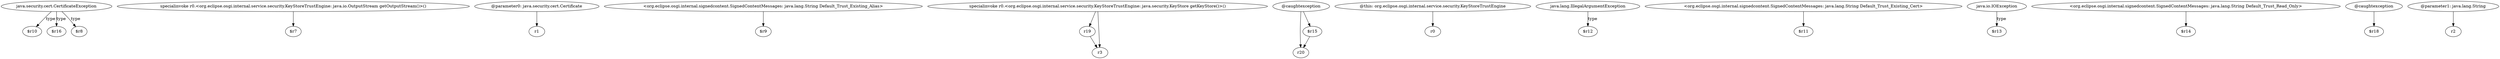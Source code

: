 digraph g {
0[label="java.security.cert.CertificateException"]
1[label="$r10"]
0->1[label="type"]
2[label="specialinvoke r0.<org.eclipse.osgi.internal.service.security.KeyStoreTrustEngine: java.io.OutputStream getOutputStream()>()"]
3[label="$r7"]
2->3[label=""]
4[label="@parameter0: java.security.cert.Certificate"]
5[label="r1"]
4->5[label=""]
6[label="<org.eclipse.osgi.internal.signedcontent.SignedContentMessages: java.lang.String Default_Trust_Existing_Alias>"]
7[label="$r9"]
6->7[label=""]
8[label="specialinvoke r0.<org.eclipse.osgi.internal.service.security.KeyStoreTrustEngine: java.security.KeyStore getKeyStore()>()"]
9[label="r19"]
8->9[label=""]
10[label="@caughtexception"]
11[label="r20"]
10->11[label=""]
12[label="$r16"]
0->12[label="type"]
13[label="r3"]
8->13[label=""]
14[label="@this: org.eclipse.osgi.internal.service.security.KeyStoreTrustEngine"]
15[label="r0"]
14->15[label=""]
16[label="java.lang.IllegalArgumentException"]
17[label="$r12"]
16->17[label="type"]
18[label="<org.eclipse.osgi.internal.signedcontent.SignedContentMessages: java.lang.String Default_Trust_Existing_Cert>"]
19[label="$r11"]
18->19[label=""]
20[label="$r15"]
10->20[label=""]
20->11[label=""]
21[label="java.io.IOException"]
22[label="$r13"]
21->22[label="type"]
23[label="<org.eclipse.osgi.internal.signedcontent.SignedContentMessages: java.lang.String Default_Trust_Read_Only>"]
24[label="$r14"]
23->24[label=""]
9->13[label=""]
25[label="$r8"]
0->25[label="type"]
26[label="@caughtexception"]
27[label="$r18"]
26->27[label=""]
28[label="@parameter1: java.lang.String"]
29[label="r2"]
28->29[label=""]
}